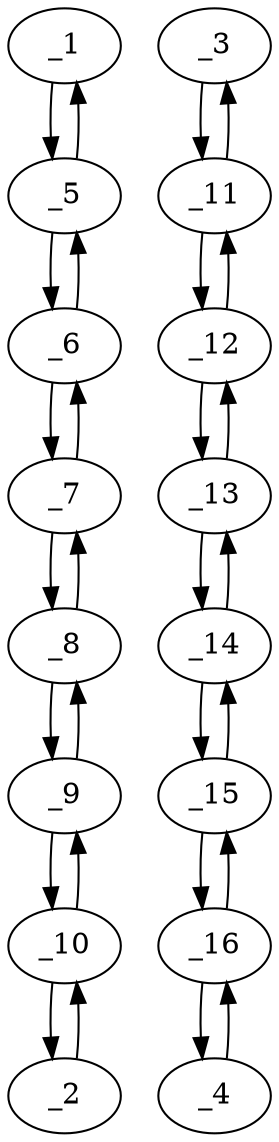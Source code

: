 digraph f1522_03 {
	_1	 [x="130.000000",
		y="106.000000"];
	_5	 [x="127.000000",
		y="122.000000"];
	_1 -> _5	 [angle="1.756144",
		orient="0.982872"];
	_2	 [x="210.000000",
		y="161.000000"];
	_10	 [x="195.000000",
		y="153.000000"];
	_2 -> _10	 [angle="-2.651635",
		orient="-0.470588"];
	_3	 [x="88.000000",
		y="178.000000"];
	_11	 [x="92.000000",
		y="162.000000"];
	_3 -> _11	 [angle="-1.325818",
		orient="-0.970143"];
	_4	 [x="60.000000",
		y="188.000000"];
	_16	 [x="60.000000",
		y="174.000000"];
	_4 -> _16	 [angle="-1.570796",
		orient="-1.000000"];
	_5 -> _1	 [angle="-1.385448",
		orient="-0.982872"];
	_6	 [x="121.000000",
		y="136.000000"];
	_5 -> _6	 [angle="1.975688",
		orient="0.919145"];
	_6 -> _5	 [angle="-1.165905",
		orient="-0.919145"];
	_7	 [x="137.000000",
		y="143.000000"];
	_6 -> _7	 [angle="0.412410",
		orient="0.400819"];
	_7 -> _6	 [angle="-2.729182",
		orient="-0.400819"];
	_8	 [x="158.000000",
		y="145.000000"];
	_7 -> _8	 [angle="0.094952",
		orient="0.094809"];
	_8 -> _7	 [angle="-3.046641",
		orient="-0.094809"];
	_9	 [x="180.000000",
		y="146.000000"];
	_8 -> _9	 [angle="0.045423",
		orient="0.045408"];
	_9 -> _8	 [angle="-3.096169",
		orient="-0.045408"];
	_9 -> _10	 [angle="0.436627",
		orient="0.422885"];
	_10 -> _2	 [angle="0.489957",
		orient="0.470588"];
	_10 -> _9	 [angle="-2.704965",
		orient="-0.422885"];
	_11 -> _3	 [angle="1.815775",
		orient="0.970143"];
	_12	 [x="93.000000",
		y="148.000000"];
	_11 -> _12	 [angle="-1.499489",
		orient="-0.997459"];
	_12 -> _11	 [angle="1.642104",
		orient="0.997459"];
	_13	 [x="83.000000",
		y="138.000000"];
	_12 -> _13	 [angle="-2.356194",
		orient="-0.707107"];
	_13 -> _12	 [angle="0.785398",
		orient="0.707107"];
	_14	 [x="67.000000",
		y="142.000000"];
	_13 -> _14	 [angle="2.896614",
		orient="0.242536"];
	_14 -> _13	 [angle="-0.244979",
		orient="-0.242536"];
	_15	 [x="61.000000",
		y="156.000000"];
	_14 -> _15	 [angle="1.975688",
		orient="0.919145"];
	_15 -> _14	 [angle="-1.165905",
		orient="-0.919145"];
	_15 -> _16	 [angle="1.626295",
		orient="0.998460"];
	_16 -> _4	 [angle="1.570796",
		orient="1.000000"];
	_16 -> _15	 [angle="-1.515298",
		orient="-0.998460"];
}
